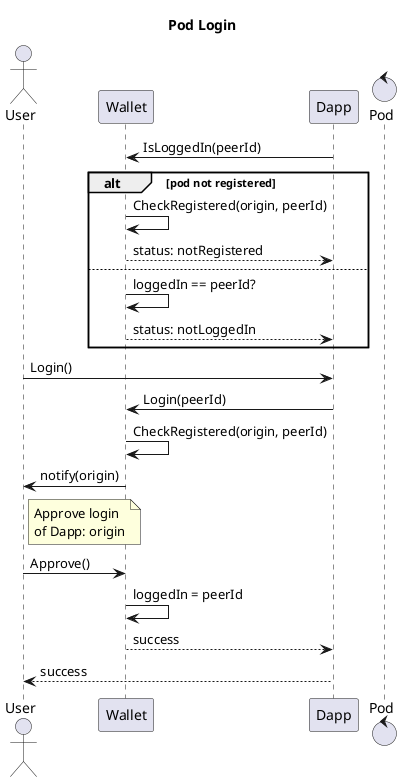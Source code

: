 @startuml

Title Pod Login

actor User
participant Wallet
participant Dapp
control Pod

Dapp -> Wallet: IsLoggedIn(peerId)

alt pod not registered
Wallet -> Wallet: CheckRegistered(origin, peerId)
Wallet --> Dapp: status: notRegistered

else
Wallet -> Wallet: loggedIn == peerId?
Wallet --> Dapp: status: notLoggedIn
end


User -> Dapp: Login()
Dapp -> Wallet: Login(peerId)
Wallet -> Wallet: CheckRegistered(origin, peerId)

Wallet -> User: notify(origin)

note right of User: Approve login \nof Dapp: origin

User -> Wallet: Approve()
Wallet -> Wallet: loggedIn = peerId

Wallet --> Dapp: success
User <-- Dapp: success

@enduml
